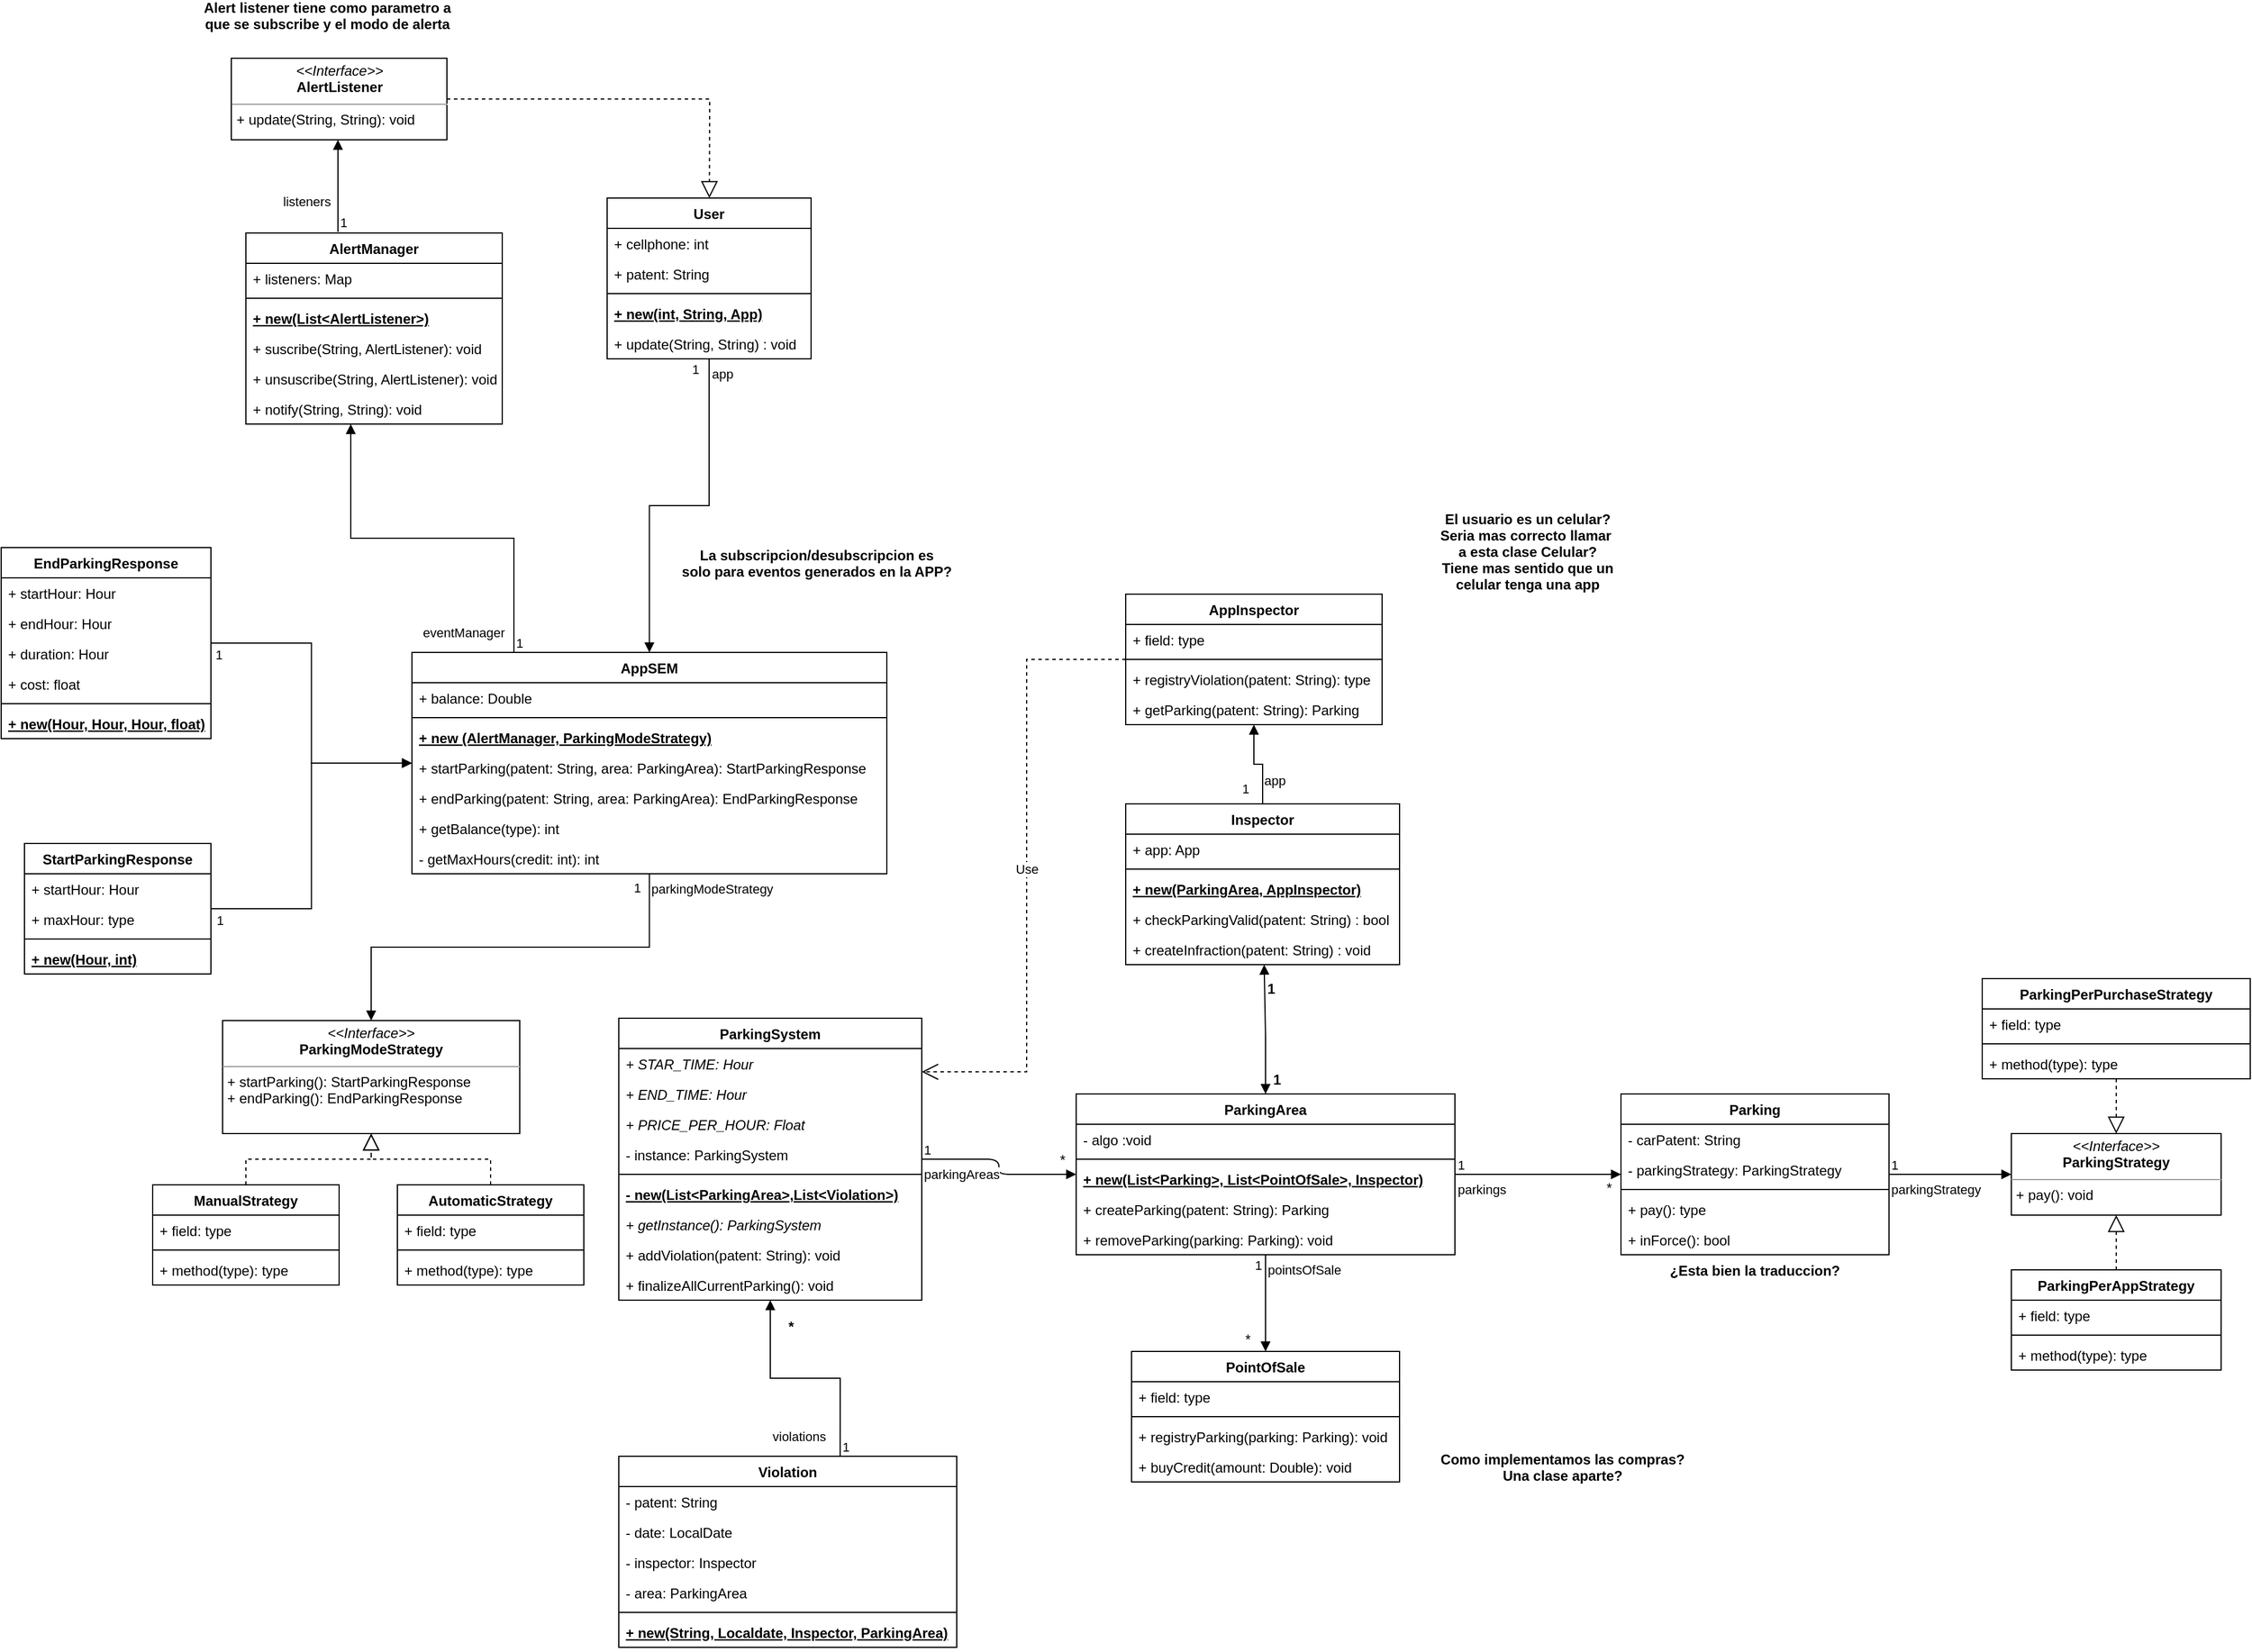 <mxfile version="15.4.0" type="device"><diagram id="GMEx37CKDICYmWVqOuIZ" name="Page-1"><mxGraphModel dx="2201" dy="1949" grid="1" gridSize="10" guides="1" tooltips="1" connect="1" arrows="1" fold="1" page="1" pageScale="1" pageWidth="850" pageHeight="1100" math="0" shadow="0"><root><mxCell id="0"/><mxCell id="1" parent="0"/><mxCell id="u4F1EandDgzio56QneHj-1" value="ParkingSystem" style="swimlane;fontStyle=1;align=center;verticalAlign=top;childLayout=stackLayout;horizontal=1;startSize=26;horizontalStack=0;resizeParent=1;resizeParentMax=0;resizeLast=0;collapsible=1;marginBottom=0;" parent="1" vertex="1"><mxGeometry x="10" y="-26" width="260" height="242" as="geometry"/></mxCell><mxCell id="u4F1EandDgzio56QneHj-2" value="+ STAR_TIME: Hour" style="text;strokeColor=none;fillColor=none;align=left;verticalAlign=top;spacingLeft=4;spacingRight=4;overflow=hidden;rotatable=0;points=[[0,0.5],[1,0.5]];portConstraint=eastwest;fontStyle=2" parent="u4F1EandDgzio56QneHj-1" vertex="1"><mxGeometry y="26" width="260" height="26" as="geometry"/></mxCell><mxCell id="u4F1EandDgzio56QneHj-5" value="+ END_TIME: Hour" style="text;strokeColor=none;fillColor=none;align=left;verticalAlign=top;spacingLeft=4;spacingRight=4;overflow=hidden;rotatable=0;points=[[0,0.5],[1,0.5]];portConstraint=eastwest;fontStyle=2" parent="u4F1EandDgzio56QneHj-1" vertex="1"><mxGeometry y="52" width="260" height="26" as="geometry"/></mxCell><mxCell id="u4F1EandDgzio56QneHj-6" value="+ PRICE_PER_HOUR: Float" style="text;strokeColor=none;fillColor=none;align=left;verticalAlign=top;spacingLeft=4;spacingRight=4;overflow=hidden;rotatable=0;points=[[0,0.5],[1,0.5]];portConstraint=eastwest;fontStyle=2" parent="u4F1EandDgzio56QneHj-1" vertex="1"><mxGeometry y="78" width="260" height="26" as="geometry"/></mxCell><mxCell id="B9xKihhxTxYCXN0yQaSQ-7" value="- instance: ParkingSystem" style="text;strokeColor=none;fillColor=none;align=left;verticalAlign=top;spacingLeft=4;spacingRight=4;overflow=hidden;rotatable=0;points=[[0,0.5],[1,0.5]];portConstraint=eastwest;fontStyle=0" parent="u4F1EandDgzio56QneHj-1" vertex="1"><mxGeometry y="104" width="260" height="26" as="geometry"/></mxCell><mxCell id="u4F1EandDgzio56QneHj-3" value="" style="line;strokeWidth=1;fillColor=none;align=left;verticalAlign=middle;spacingTop=-1;spacingLeft=3;spacingRight=3;rotatable=0;labelPosition=right;points=[];portConstraint=eastwest;" parent="u4F1EandDgzio56QneHj-1" vertex="1"><mxGeometry y="130" width="260" height="8" as="geometry"/></mxCell><mxCell id="u4F1EandDgzio56QneHj-4" value="- new(List&lt;ParkingArea&gt;,List&lt;Violation&gt;)" style="text;strokeColor=none;fillColor=none;align=left;verticalAlign=top;spacingLeft=4;spacingRight=4;overflow=hidden;rotatable=0;points=[[0,0.5],[1,0.5]];portConstraint=eastwest;fontStyle=5" parent="u4F1EandDgzio56QneHj-1" vertex="1"><mxGeometry y="138" width="260" height="26" as="geometry"/></mxCell><mxCell id="B9xKihhxTxYCXN0yQaSQ-8" value="+ getInstance(): ParkingSystem" style="text;strokeColor=none;fillColor=none;align=left;verticalAlign=top;spacingLeft=4;spacingRight=4;overflow=hidden;rotatable=0;points=[[0,0.5],[1,0.5]];portConstraint=eastwest;fontStyle=2" parent="u4F1EandDgzio56QneHj-1" vertex="1"><mxGeometry y="164" width="260" height="26" as="geometry"/></mxCell><mxCell id="B9xKihhxTxYCXN0yQaSQ-59" value="+ addViolation(patent: String): void" style="text;strokeColor=none;fillColor=none;align=left;verticalAlign=top;spacingLeft=4;spacingRight=4;overflow=hidden;rotatable=0;points=[[0,0.5],[1,0.5]];portConstraint=eastwest;fontStyle=0" parent="u4F1EandDgzio56QneHj-1" vertex="1"><mxGeometry y="190" width="260" height="26" as="geometry"/></mxCell><mxCell id="B9xKihhxTxYCXN0yQaSQ-60" value="+ finalizeAllCurrentParking(): void" style="text;strokeColor=none;fillColor=none;align=left;verticalAlign=top;spacingLeft=4;spacingRight=4;overflow=hidden;rotatable=0;points=[[0,0.5],[1,0.5]];portConstraint=eastwest;fontStyle=0" parent="u4F1EandDgzio56QneHj-1" vertex="1"><mxGeometry y="216" width="260" height="26" as="geometry"/></mxCell><mxCell id="u4F1EandDgzio56QneHj-8" value="ParkingArea" style="swimlane;fontStyle=1;align=center;verticalAlign=top;childLayout=stackLayout;horizontal=1;startSize=26;horizontalStack=0;resizeParent=1;resizeParentMax=0;resizeLast=0;collapsible=1;marginBottom=0;" parent="1" vertex="1"><mxGeometry x="402.5" y="39" width="325" height="138" as="geometry"/></mxCell><mxCell id="u4F1EandDgzio56QneHj-9" value="- algo :void" style="text;strokeColor=none;fillColor=none;align=left;verticalAlign=top;spacingLeft=4;spacingRight=4;overflow=hidden;rotatable=0;points=[[0,0.5],[1,0.5]];portConstraint=eastwest;" parent="u4F1EandDgzio56QneHj-8" vertex="1"><mxGeometry y="26" width="325" height="26" as="geometry"/></mxCell><mxCell id="u4F1EandDgzio56QneHj-10" value="" style="line;strokeWidth=1;fillColor=none;align=left;verticalAlign=middle;spacingTop=-1;spacingLeft=3;spacingRight=3;rotatable=0;labelPosition=right;points=[];portConstraint=eastwest;" parent="u4F1EandDgzio56QneHj-8" vertex="1"><mxGeometry y="52" width="325" height="8" as="geometry"/></mxCell><mxCell id="u4F1EandDgzio56QneHj-41" value="+ new(List&lt;Parking&gt;, List&lt;PointOfSale&gt;, Inspector)" style="text;strokeColor=none;fillColor=none;align=left;verticalAlign=top;spacingLeft=4;spacingRight=4;overflow=hidden;rotatable=0;points=[[0,0.5],[1,0.5]];portConstraint=eastwest;fontStyle=5" parent="u4F1EandDgzio56QneHj-8" vertex="1"><mxGeometry y="60" width="325" height="26" as="geometry"/></mxCell><mxCell id="u4F1EandDgzio56QneHj-11" value="+ createParking(patent: String): Parking    " style="text;strokeColor=none;fillColor=none;align=left;verticalAlign=top;spacingLeft=4;spacingRight=4;overflow=hidden;rotatable=0;points=[[0,0.5],[1,0.5]];portConstraint=eastwest;" parent="u4F1EandDgzio56QneHj-8" vertex="1"><mxGeometry y="86" width="325" height="26" as="geometry"/></mxCell><mxCell id="u4F1EandDgzio56QneHj-13" value="+ removeParking(parking: Parking): void" style="text;strokeColor=none;fillColor=none;align=left;verticalAlign=top;spacingLeft=4;spacingRight=4;overflow=hidden;rotatable=0;points=[[0,0.5],[1,0.5]];portConstraint=eastwest;" parent="u4F1EandDgzio56QneHj-8" vertex="1"><mxGeometry y="112" width="325" height="26" as="geometry"/></mxCell><mxCell id="u4F1EandDgzio56QneHj-15" value="parkingAreas" style="endArrow=block;endFill=1;html=1;edgeStyle=orthogonalEdgeStyle;align=left;verticalAlign=top;" parent="1" source="u4F1EandDgzio56QneHj-1" target="u4F1EandDgzio56QneHj-8" edge="1"><mxGeometry x="-1" relative="1" as="geometry"><mxPoint x="230" y="220" as="sourcePoint"/><mxPoint x="390" y="220" as="targetPoint"/></mxGeometry></mxCell><mxCell id="u4F1EandDgzio56QneHj-16" value="1" style="edgeLabel;resizable=0;html=1;align=left;verticalAlign=bottom;" parent="u4F1EandDgzio56QneHj-15" connectable="0" vertex="1"><mxGeometry x="-1" relative="1" as="geometry"/></mxCell><mxCell id="u4F1EandDgzio56QneHj-17" value="*" style="text;html=1;strokeColor=none;fillColor=none;align=center;verticalAlign=middle;whiteSpace=wrap;rounded=0;" parent="1" vertex="1"><mxGeometry x="371" y="86" width="40" height="20" as="geometry"/></mxCell><mxCell id="u4F1EandDgzio56QneHj-19" value="Parking" style="swimlane;fontStyle=1;align=center;verticalAlign=top;childLayout=stackLayout;horizontal=1;startSize=26;horizontalStack=0;resizeParent=1;resizeParentMax=0;resizeLast=0;collapsible=1;marginBottom=0;" parent="1" vertex="1"><mxGeometry x="870" y="39" width="230" height="138" as="geometry"/></mxCell><mxCell id="u4F1EandDgzio56QneHj-20" value="- carPatent: String" style="text;strokeColor=none;fillColor=none;align=left;verticalAlign=top;spacingLeft=4;spacingRight=4;overflow=hidden;rotatable=0;points=[[0,0.5],[1,0.5]];portConstraint=eastwest;" parent="u4F1EandDgzio56QneHj-19" vertex="1"><mxGeometry y="26" width="230" height="26" as="geometry"/></mxCell><mxCell id="B9xKihhxTxYCXN0yQaSQ-6" value="- parkingStrategy: ParkingStrategy" style="text;strokeColor=none;fillColor=none;align=left;verticalAlign=top;spacingLeft=4;spacingRight=4;overflow=hidden;rotatable=0;points=[[0,0.5],[1,0.5]];portConstraint=eastwest;" parent="u4F1EandDgzio56QneHj-19" vertex="1"><mxGeometry y="52" width="230" height="26" as="geometry"/></mxCell><mxCell id="u4F1EandDgzio56QneHj-21" value="" style="line;strokeWidth=1;fillColor=none;align=left;verticalAlign=middle;spacingTop=-1;spacingLeft=3;spacingRight=3;rotatable=0;labelPosition=right;points=[];portConstraint=eastwest;" parent="u4F1EandDgzio56QneHj-19" vertex="1"><mxGeometry y="78" width="230" height="8" as="geometry"/></mxCell><mxCell id="u4F1EandDgzio56QneHj-22" value="+ pay(): type&#10;" style="text;strokeColor=none;fillColor=none;align=left;verticalAlign=top;spacingLeft=4;spacingRight=4;overflow=hidden;rotatable=0;points=[[0,0.5],[1,0.5]];portConstraint=eastwest;" parent="u4F1EandDgzio56QneHj-19" vertex="1"><mxGeometry y="86" width="230" height="26" as="geometry"/></mxCell><mxCell id="B9xKihhxTxYCXN0yQaSQ-45" value="+ inForce(): bool&#10;" style="text;strokeColor=none;fillColor=none;align=left;verticalAlign=top;spacingLeft=4;spacingRight=4;overflow=hidden;rotatable=0;points=[[0,0.5],[1,0.5]];portConstraint=eastwest;" parent="u4F1EandDgzio56QneHj-19" vertex="1"><mxGeometry y="112" width="230" height="26" as="geometry"/></mxCell><mxCell id="u4F1EandDgzio56QneHj-23" value="PointOfSale" style="swimlane;fontStyle=1;align=center;verticalAlign=top;childLayout=stackLayout;horizontal=1;startSize=26;horizontalStack=0;resizeParent=1;resizeParentMax=0;resizeLast=0;collapsible=1;marginBottom=0;" parent="1" vertex="1"><mxGeometry x="450" y="260" width="230" height="112" as="geometry"/></mxCell><mxCell id="u4F1EandDgzio56QneHj-24" value="+ field: type" style="text;strokeColor=none;fillColor=none;align=left;verticalAlign=top;spacingLeft=4;spacingRight=4;overflow=hidden;rotatable=0;points=[[0,0.5],[1,0.5]];portConstraint=eastwest;" parent="u4F1EandDgzio56QneHj-23" vertex="1"><mxGeometry y="26" width="230" height="26" as="geometry"/></mxCell><mxCell id="u4F1EandDgzio56QneHj-25" value="" style="line;strokeWidth=1;fillColor=none;align=left;verticalAlign=middle;spacingTop=-1;spacingLeft=3;spacingRight=3;rotatable=0;labelPosition=right;points=[];portConstraint=eastwest;" parent="u4F1EandDgzio56QneHj-23" vertex="1"><mxGeometry y="52" width="230" height="8" as="geometry"/></mxCell><mxCell id="u4F1EandDgzio56QneHj-26" value="+ registryParking(parking: Parking): void" style="text;strokeColor=none;fillColor=none;align=left;verticalAlign=top;spacingLeft=4;spacingRight=4;overflow=hidden;rotatable=0;points=[[0,0.5],[1,0.5]];portConstraint=eastwest;" parent="u4F1EandDgzio56QneHj-23" vertex="1"><mxGeometry y="60" width="230" height="26" as="geometry"/></mxCell><mxCell id="u4F1EandDgzio56QneHj-28" value="+ buyCredit(amount: Double): void" style="text;strokeColor=none;fillColor=none;align=left;verticalAlign=top;spacingLeft=4;spacingRight=4;overflow=hidden;rotatable=0;points=[[0,0.5],[1,0.5]];portConstraint=eastwest;" parent="u4F1EandDgzio56QneHj-23" vertex="1"><mxGeometry y="86" width="230" height="26" as="geometry"/></mxCell><mxCell id="u4F1EandDgzio56QneHj-29" value="ParkingPerAppStrategy" style="swimlane;fontStyle=1;align=center;verticalAlign=top;childLayout=stackLayout;horizontal=1;startSize=26;horizontalStack=0;resizeParent=1;resizeParentMax=0;resizeLast=0;collapsible=1;marginBottom=0;" parent="1" vertex="1"><mxGeometry x="1205" y="190" width="180" height="86" as="geometry"/></mxCell><mxCell id="u4F1EandDgzio56QneHj-30" value="+ field: type" style="text;strokeColor=none;fillColor=none;align=left;verticalAlign=top;spacingLeft=4;spacingRight=4;overflow=hidden;rotatable=0;points=[[0,0.5],[1,0.5]];portConstraint=eastwest;" parent="u4F1EandDgzio56QneHj-29" vertex="1"><mxGeometry y="26" width="180" height="26" as="geometry"/></mxCell><mxCell id="u4F1EandDgzio56QneHj-31" value="" style="line;strokeWidth=1;fillColor=none;align=left;verticalAlign=middle;spacingTop=-1;spacingLeft=3;spacingRight=3;rotatable=0;labelPosition=right;points=[];portConstraint=eastwest;" parent="u4F1EandDgzio56QneHj-29" vertex="1"><mxGeometry y="52" width="180" height="8" as="geometry"/></mxCell><mxCell id="u4F1EandDgzio56QneHj-32" value="+ method(type): type" style="text;strokeColor=none;fillColor=none;align=left;verticalAlign=top;spacingLeft=4;spacingRight=4;overflow=hidden;rotatable=0;points=[[0,0.5],[1,0.5]];portConstraint=eastwest;" parent="u4F1EandDgzio56QneHj-29" vertex="1"><mxGeometry y="60" width="180" height="26" as="geometry"/></mxCell><mxCell id="u4F1EandDgzio56QneHj-33" value="ParkingPerPurchaseStrategy" style="swimlane;fontStyle=1;align=center;verticalAlign=top;childLayout=stackLayout;horizontal=1;startSize=26;horizontalStack=0;resizeParent=1;resizeParentMax=0;resizeLast=0;collapsible=1;marginBottom=0;" parent="1" vertex="1"><mxGeometry x="1180" y="-60" width="230" height="86" as="geometry"/></mxCell><mxCell id="u4F1EandDgzio56QneHj-34" value="+ field: type" style="text;strokeColor=none;fillColor=none;align=left;verticalAlign=top;spacingLeft=4;spacingRight=4;overflow=hidden;rotatable=0;points=[[0,0.5],[1,0.5]];portConstraint=eastwest;" parent="u4F1EandDgzio56QneHj-33" vertex="1"><mxGeometry y="26" width="230" height="26" as="geometry"/></mxCell><mxCell id="u4F1EandDgzio56QneHj-35" value="" style="line;strokeWidth=1;fillColor=none;align=left;verticalAlign=middle;spacingTop=-1;spacingLeft=3;spacingRight=3;rotatable=0;labelPosition=right;points=[];portConstraint=eastwest;" parent="u4F1EandDgzio56QneHj-33" vertex="1"><mxGeometry y="52" width="230" height="8" as="geometry"/></mxCell><mxCell id="u4F1EandDgzio56QneHj-36" value="+ method(type): type" style="text;strokeColor=none;fillColor=none;align=left;verticalAlign=top;spacingLeft=4;spacingRight=4;overflow=hidden;rotatable=0;points=[[0,0.5],[1,0.5]];portConstraint=eastwest;" parent="u4F1EandDgzio56QneHj-33" vertex="1"><mxGeometry y="60" width="230" height="26" as="geometry"/></mxCell><mxCell id="u4F1EandDgzio56QneHj-39" value="parkings" style="endArrow=block;endFill=1;html=1;edgeStyle=orthogonalEdgeStyle;align=left;verticalAlign=top;" parent="1" source="u4F1EandDgzio56QneHj-8" target="u4F1EandDgzio56QneHj-19" edge="1"><mxGeometry x="-1" relative="1" as="geometry"><mxPoint x="510" y="220" as="sourcePoint"/><mxPoint x="670" y="220" as="targetPoint"/></mxGeometry></mxCell><mxCell id="u4F1EandDgzio56QneHj-40" value="1" style="edgeLabel;resizable=0;html=1;align=left;verticalAlign=bottom;" parent="u4F1EandDgzio56QneHj-39" connectable="0" vertex="1"><mxGeometry x="-1" relative="1" as="geometry"/></mxCell><mxCell id="u4F1EandDgzio56QneHj-43" value="*" style="text;html=1;strokeColor=none;fillColor=none;align=center;verticalAlign=middle;whiteSpace=wrap;rounded=0;" parent="1" vertex="1"><mxGeometry x="840" y="110" width="40" height="20" as="geometry"/></mxCell><mxCell id="u4F1EandDgzio56QneHj-44" value="pointsOfSale" style="endArrow=block;endFill=1;html=1;edgeStyle=orthogonalEdgeStyle;align=left;verticalAlign=top;" parent="1" source="u4F1EandDgzio56QneHj-8" target="u4F1EandDgzio56QneHj-23" edge="1"><mxGeometry x="-1" relative="1" as="geometry"><mxPoint x="490" y="230" as="sourcePoint"/><mxPoint x="650" y="230" as="targetPoint"/></mxGeometry></mxCell><mxCell id="u4F1EandDgzio56QneHj-45" value="1" style="edgeLabel;resizable=0;html=1;align=left;verticalAlign=bottom;" parent="u4F1EandDgzio56QneHj-44" connectable="0" vertex="1"><mxGeometry x="-1" relative="1" as="geometry"><mxPoint x="-11" y="17" as="offset"/></mxGeometry></mxCell><mxCell id="u4F1EandDgzio56QneHj-46" value="*" style="text;html=1;strokeColor=none;fillColor=none;align=center;verticalAlign=middle;whiteSpace=wrap;rounded=0;" parent="1" vertex="1"><mxGeometry x="530" y="240" width="40" height="20" as="geometry"/></mxCell><mxCell id="B9xKihhxTxYCXN0yQaSQ-2" value="" style="endArrow=block;dashed=1;endFill=0;endSize=12;html=1;rounded=0;" parent="1" source="u4F1EandDgzio56QneHj-29" target="B9xKihhxTxYCXN0yQaSQ-4" edge="1"><mxGeometry width="160" relative="1" as="geometry"><mxPoint x="1060" y="239" as="sourcePoint"/><mxPoint x="1295" y="133" as="targetPoint"/></mxGeometry></mxCell><mxCell id="B9xKihhxTxYCXN0yQaSQ-3" value="" style="endArrow=block;dashed=1;endFill=0;endSize=12;html=1;rounded=0;" parent="1" source="u4F1EandDgzio56QneHj-33" target="B9xKihhxTxYCXN0yQaSQ-4" edge="1"><mxGeometry width="160" relative="1" as="geometry"><mxPoint x="1060" y="239" as="sourcePoint"/><mxPoint x="1295" y="83" as="targetPoint"/></mxGeometry></mxCell><mxCell id="B9xKihhxTxYCXN0yQaSQ-4" value="&lt;p style=&quot;margin: 0px ; margin-top: 4px ; text-align: center&quot;&gt;&lt;i&gt;&amp;lt;&amp;lt;Interface&amp;gt;&amp;gt;&lt;/i&gt;&lt;br&gt;&lt;b&gt;ParkingStrategy&lt;/b&gt;&lt;/p&gt;&lt;hr size=&quot;1&quot;&gt;&lt;p style=&quot;margin: 0px ; margin-left: 4px&quot;&gt;&lt;/p&gt;&lt;p style=&quot;margin: 0px ; margin-left: 4px&quot;&gt;+ pay(): void&lt;br&gt;&lt;/p&gt;" style="verticalAlign=top;align=left;overflow=fill;fontSize=12;fontFamily=Helvetica;html=1;" parent="1" vertex="1"><mxGeometry x="1205" y="73" width="180" height="70" as="geometry"/></mxCell><mxCell id="B9xKihhxTxYCXN0yQaSQ-9" value="AppSEM" style="swimlane;fontStyle=1;align=center;verticalAlign=top;childLayout=stackLayout;horizontal=1;startSize=26;horizontalStack=0;resizeParent=1;resizeParentMax=0;resizeLast=0;collapsible=1;marginBottom=0;" parent="1" vertex="1"><mxGeometry x="-167.5" y="-340" width="407.5" height="190" as="geometry"/></mxCell><mxCell id="B9xKihhxTxYCXN0yQaSQ-10" value="+ balance: Double" style="text;strokeColor=none;fillColor=none;align=left;verticalAlign=top;spacingLeft=4;spacingRight=4;overflow=hidden;rotatable=0;points=[[0,0.5],[1,0.5]];portConstraint=eastwest;" parent="B9xKihhxTxYCXN0yQaSQ-9" vertex="1"><mxGeometry y="26" width="407.5" height="26" as="geometry"/></mxCell><mxCell id="B9xKihhxTxYCXN0yQaSQ-11" value="" style="line;strokeWidth=1;fillColor=none;align=left;verticalAlign=middle;spacingTop=-1;spacingLeft=3;spacingRight=3;rotatable=0;labelPosition=right;points=[];portConstraint=eastwest;" parent="B9xKihhxTxYCXN0yQaSQ-9" vertex="1"><mxGeometry y="52" width="407.5" height="8" as="geometry"/></mxCell><mxCell id="B9xKihhxTxYCXN0yQaSQ-89" value="+ new (AlertManager, ParkingModeStrategy)" style="text;strokeColor=none;fillColor=none;align=left;verticalAlign=top;spacingLeft=4;spacingRight=4;overflow=hidden;rotatable=0;points=[[0,0.5],[1,0.5]];portConstraint=eastwest;fontStyle=5" parent="B9xKihhxTxYCXN0yQaSQ-9" vertex="1"><mxGeometry y="60" width="407.5" height="26" as="geometry"/></mxCell><mxCell id="B9xKihhxTxYCXN0yQaSQ-12" value="+ startParking(patent: String, area: ParkingArea): StartParkingResponse" style="text;strokeColor=none;fillColor=none;align=left;verticalAlign=top;spacingLeft=4;spacingRight=4;overflow=hidden;rotatable=0;points=[[0,0.5],[1,0.5]];portConstraint=eastwest;" parent="B9xKihhxTxYCXN0yQaSQ-9" vertex="1"><mxGeometry y="86" width="407.5" height="26" as="geometry"/></mxCell><mxCell id="B9xKihhxTxYCXN0yQaSQ-13" value="+ endParking(patent: String, area: ParkingArea): EndParkingResponse" style="text;strokeColor=none;fillColor=none;align=left;verticalAlign=top;spacingLeft=4;spacingRight=4;overflow=hidden;rotatable=0;points=[[0,0.5],[1,0.5]];portConstraint=eastwest;" parent="B9xKihhxTxYCXN0yQaSQ-9" vertex="1"><mxGeometry y="112" width="407.5" height="26" as="geometry"/></mxCell><mxCell id="B9xKihhxTxYCXN0yQaSQ-14" value="+ getBalance(type): int" style="text;strokeColor=none;fillColor=none;align=left;verticalAlign=top;spacingLeft=4;spacingRight=4;overflow=hidden;rotatable=0;points=[[0,0.5],[1,0.5]];portConstraint=eastwest;" parent="B9xKihhxTxYCXN0yQaSQ-9" vertex="1"><mxGeometry y="138" width="407.5" height="26" as="geometry"/></mxCell><mxCell id="B9xKihhxTxYCXN0yQaSQ-23" value="- getMaxHours(credit: int): int" style="text;strokeColor=none;fillColor=none;align=left;verticalAlign=top;spacingLeft=4;spacingRight=4;overflow=hidden;rotatable=0;points=[[0,0.5],[1,0.5]];portConstraint=eastwest;" parent="B9xKihhxTxYCXN0yQaSQ-9" vertex="1"><mxGeometry y="164" width="407.5" height="26" as="geometry"/></mxCell><mxCell id="B9xKihhxTxYCXN0yQaSQ-15" value="StartParkingResponse" style="swimlane;fontStyle=1;align=center;verticalAlign=top;childLayout=stackLayout;horizontal=1;startSize=26;horizontalStack=0;resizeParent=1;resizeParentMax=0;resizeLast=0;collapsible=1;marginBottom=0;" parent="1" vertex="1"><mxGeometry x="-500" y="-176" width="160" height="112" as="geometry"/></mxCell><mxCell id="B9xKihhxTxYCXN0yQaSQ-16" value="+ startHour: Hour" style="text;strokeColor=none;fillColor=none;align=left;verticalAlign=top;spacingLeft=4;spacingRight=4;overflow=hidden;rotatable=0;points=[[0,0.5],[1,0.5]];portConstraint=eastwest;" parent="B9xKihhxTxYCXN0yQaSQ-15" vertex="1"><mxGeometry y="26" width="160" height="26" as="geometry"/></mxCell><mxCell id="B9xKihhxTxYCXN0yQaSQ-28" value="+ maxHour: type" style="text;strokeColor=none;fillColor=none;align=left;verticalAlign=top;spacingLeft=4;spacingRight=4;overflow=hidden;rotatable=0;points=[[0,0.5],[1,0.5]];portConstraint=eastwest;" parent="B9xKihhxTxYCXN0yQaSQ-15" vertex="1"><mxGeometry y="52" width="160" height="26" as="geometry"/></mxCell><mxCell id="B9xKihhxTxYCXN0yQaSQ-17" value="" style="line;strokeWidth=1;fillColor=none;align=left;verticalAlign=middle;spacingTop=-1;spacingLeft=3;spacingRight=3;rotatable=0;labelPosition=right;points=[];portConstraint=eastwest;" parent="B9xKihhxTxYCXN0yQaSQ-15" vertex="1"><mxGeometry y="78" width="160" height="8" as="geometry"/></mxCell><mxCell id="B9xKihhxTxYCXN0yQaSQ-18" value="+ new(Hour, int)" style="text;strokeColor=none;fillColor=none;align=left;verticalAlign=top;spacingLeft=4;spacingRight=4;overflow=hidden;rotatable=0;points=[[0,0.5],[1,0.5]];portConstraint=eastwest;fontStyle=5" parent="B9xKihhxTxYCXN0yQaSQ-15" vertex="1"><mxGeometry y="86" width="160" height="26" as="geometry"/></mxCell><mxCell id="B9xKihhxTxYCXN0yQaSQ-19" value="EndParkingResponse" style="swimlane;fontStyle=1;align=center;verticalAlign=top;childLayout=stackLayout;horizontal=1;startSize=26;horizontalStack=0;resizeParent=1;resizeParentMax=0;resizeLast=0;collapsible=1;marginBottom=0;" parent="1" vertex="1"><mxGeometry x="-520" y="-430" width="180" height="164" as="geometry"/></mxCell><mxCell id="B9xKihhxTxYCXN0yQaSQ-20" value="+ startHour: Hour" style="text;strokeColor=none;fillColor=none;align=left;verticalAlign=top;spacingLeft=4;spacingRight=4;overflow=hidden;rotatable=0;points=[[0,0.5],[1,0.5]];portConstraint=eastwest;" parent="B9xKihhxTxYCXN0yQaSQ-19" vertex="1"><mxGeometry y="26" width="180" height="26" as="geometry"/></mxCell><mxCell id="B9xKihhxTxYCXN0yQaSQ-29" value="+ endHour: Hour" style="text;strokeColor=none;fillColor=none;align=left;verticalAlign=top;spacingLeft=4;spacingRight=4;overflow=hidden;rotatable=0;points=[[0,0.5],[1,0.5]];portConstraint=eastwest;" parent="B9xKihhxTxYCXN0yQaSQ-19" vertex="1"><mxGeometry y="52" width="180" height="26" as="geometry"/></mxCell><mxCell id="B9xKihhxTxYCXN0yQaSQ-30" value="+ duration: Hour" style="text;strokeColor=none;fillColor=none;align=left;verticalAlign=top;spacingLeft=4;spacingRight=4;overflow=hidden;rotatable=0;points=[[0,0.5],[1,0.5]];portConstraint=eastwest;" parent="B9xKihhxTxYCXN0yQaSQ-19" vertex="1"><mxGeometry y="78" width="180" height="26" as="geometry"/></mxCell><mxCell id="B9xKihhxTxYCXN0yQaSQ-31" value="+ cost: float" style="text;strokeColor=none;fillColor=none;align=left;verticalAlign=top;spacingLeft=4;spacingRight=4;overflow=hidden;rotatable=0;points=[[0,0.5],[1,0.5]];portConstraint=eastwest;" parent="B9xKihhxTxYCXN0yQaSQ-19" vertex="1"><mxGeometry y="104" width="180" height="26" as="geometry"/></mxCell><mxCell id="B9xKihhxTxYCXN0yQaSQ-21" value="" style="line;strokeWidth=1;fillColor=none;align=left;verticalAlign=middle;spacingTop=-1;spacingLeft=3;spacingRight=3;rotatable=0;labelPosition=right;points=[];portConstraint=eastwest;" parent="B9xKihhxTxYCXN0yQaSQ-19" vertex="1"><mxGeometry y="130" width="180" height="8" as="geometry"/></mxCell><mxCell id="B9xKihhxTxYCXN0yQaSQ-22" value="+ new(Hour, Hour, Hour, float)" style="text;strokeColor=none;fillColor=none;align=left;verticalAlign=top;spacingLeft=4;spacingRight=4;overflow=hidden;rotatable=0;points=[[0,0.5],[1,0.5]];portConstraint=eastwest;fontStyle=5" parent="B9xKihhxTxYCXN0yQaSQ-19" vertex="1"><mxGeometry y="138" width="180" height="26" as="geometry"/></mxCell><mxCell id="B9xKihhxTxYCXN0yQaSQ-24" value="" style="endArrow=block;endFill=1;html=1;edgeStyle=orthogonalEdgeStyle;align=left;verticalAlign=top;rounded=0;" parent="1" source="B9xKihhxTxYCXN0yQaSQ-15" target="B9xKihhxTxYCXN0yQaSQ-9" edge="1"><mxGeometry x="-0.776" y="40" relative="1" as="geometry"><mxPoint x="240" y="-310" as="sourcePoint"/><mxPoint x="400" y="-310" as="targetPoint"/><mxPoint as="offset"/></mxGeometry></mxCell><mxCell id="B9xKihhxTxYCXN0yQaSQ-25" value="1" style="edgeLabel;resizable=0;html=1;align=left;verticalAlign=bottom;" parent="B9xKihhxTxYCXN0yQaSQ-24" connectable="0" vertex="1"><mxGeometry x="-1" relative="1" as="geometry"><mxPoint x="3" y="18" as="offset"/></mxGeometry></mxCell><mxCell id="B9xKihhxTxYCXN0yQaSQ-26" value="" style="endArrow=block;endFill=1;html=1;edgeStyle=orthogonalEdgeStyle;align=left;verticalAlign=top;rounded=0;" parent="1" source="B9xKihhxTxYCXN0yQaSQ-19" target="B9xKihhxTxYCXN0yQaSQ-9" edge="1"><mxGeometry x="-0.897" y="-60" relative="1" as="geometry"><mxPoint x="240" y="-310" as="sourcePoint"/><mxPoint x="400" y="-310" as="targetPoint"/><mxPoint as="offset"/></mxGeometry></mxCell><mxCell id="B9xKihhxTxYCXN0yQaSQ-27" value="1" style="edgeLabel;resizable=0;html=1;align=left;verticalAlign=bottom;" parent="B9xKihhxTxYCXN0yQaSQ-26" connectable="0" vertex="1"><mxGeometry x="-1" relative="1" as="geometry"><mxPoint x="2" y="18" as="offset"/></mxGeometry></mxCell><mxCell id="B9xKihhxTxYCXN0yQaSQ-34" value="Inspector" style="swimlane;fontStyle=1;align=center;verticalAlign=top;childLayout=stackLayout;horizontal=1;startSize=26;horizontalStack=0;resizeParent=1;resizeParentMax=0;resizeLast=0;collapsible=1;marginBottom=0;" parent="1" vertex="1"><mxGeometry x="445" y="-210" width="235" height="138" as="geometry"/></mxCell><mxCell id="B9xKihhxTxYCXN0yQaSQ-35" value="+ app: App" style="text;strokeColor=none;fillColor=none;align=left;verticalAlign=top;spacingLeft=4;spacingRight=4;overflow=hidden;rotatable=0;points=[[0,0.5],[1,0.5]];portConstraint=eastwest;" parent="B9xKihhxTxYCXN0yQaSQ-34" vertex="1"><mxGeometry y="26" width="235" height="26" as="geometry"/></mxCell><mxCell id="B9xKihhxTxYCXN0yQaSQ-36" value="" style="line;strokeWidth=1;fillColor=none;align=left;verticalAlign=middle;spacingTop=-1;spacingLeft=3;spacingRight=3;rotatable=0;labelPosition=right;points=[];portConstraint=eastwest;" parent="B9xKihhxTxYCXN0yQaSQ-34" vertex="1"><mxGeometry y="52" width="235" height="8" as="geometry"/></mxCell><mxCell id="B9xKihhxTxYCXN0yQaSQ-37" value="+ new(ParkingArea, AppInspector)" style="text;strokeColor=none;fillColor=none;align=left;verticalAlign=top;spacingLeft=4;spacingRight=4;overflow=hidden;rotatable=0;points=[[0,0.5],[1,0.5]];portConstraint=eastwest;fontStyle=5" parent="B9xKihhxTxYCXN0yQaSQ-34" vertex="1"><mxGeometry y="60" width="235" height="26" as="geometry"/></mxCell><mxCell id="B9xKihhxTxYCXN0yQaSQ-47" value="+ checkParkingValid(patent: String) : bool" style="text;strokeColor=none;fillColor=none;align=left;verticalAlign=top;spacingLeft=4;spacingRight=4;overflow=hidden;rotatable=0;points=[[0,0.5],[1,0.5]];portConstraint=eastwest;fontStyle=0" parent="B9xKihhxTxYCXN0yQaSQ-34" vertex="1"><mxGeometry y="86" width="235" height="26" as="geometry"/></mxCell><mxCell id="B9xKihhxTxYCXN0yQaSQ-57" value="+ createInfraction(patent: String) : void" style="text;strokeColor=none;fillColor=none;align=left;verticalAlign=top;spacingLeft=4;spacingRight=4;overflow=hidden;rotatable=0;points=[[0,0.5],[1,0.5]];portConstraint=eastwest;fontStyle=0" parent="B9xKihhxTxYCXN0yQaSQ-34" vertex="1"><mxGeometry y="112" width="235" height="26" as="geometry"/></mxCell><mxCell id="B9xKihhxTxYCXN0yQaSQ-39" value="" style="endArrow=block;startArrow=block;endFill=1;startFill=1;html=1;rounded=0;" parent="1" source="B9xKihhxTxYCXN0yQaSQ-34" target="u4F1EandDgzio56QneHj-8" edge="1"><mxGeometry width="160" relative="1" as="geometry"><mxPoint x="500" y="40" as="sourcePoint"/><mxPoint x="660" y="40" as="targetPoint"/><Array as="points"><mxPoint x="565" y="-10"/></Array></mxGeometry></mxCell><mxCell id="B9xKihhxTxYCXN0yQaSQ-41" value="1" style="text;align=center;fontStyle=1;verticalAlign=middle;spacingLeft=3;spacingRight=3;strokeColor=none;rotatable=0;points=[[0,0.5],[1,0.5]];portConstraint=eastwest;" parent="1" vertex="1"><mxGeometry x="530" y="-65" width="80" height="26" as="geometry"/></mxCell><mxCell id="B9xKihhxTxYCXN0yQaSQ-42" value="1" style="text;align=center;fontStyle=1;verticalAlign=middle;spacingLeft=3;spacingRight=3;strokeColor=none;rotatable=0;points=[[0,0.5],[1,0.5]];portConstraint=eastwest;" parent="1" vertex="1"><mxGeometry x="535" y="13" width="80" height="26" as="geometry"/></mxCell><mxCell id="B9xKihhxTxYCXN0yQaSQ-44" value="¿Esta bien la traduccion?" style="text;align=center;fontStyle=1;verticalAlign=middle;spacingLeft=3;spacingRight=3;strokeColor=none;rotatable=0;points=[[0,0.5],[1,0.5]];portConstraint=eastwest;" parent="1" vertex="1"><mxGeometry x="945" y="177" width="80" height="26" as="geometry"/></mxCell><mxCell id="B9xKihhxTxYCXN0yQaSQ-48" value="AppInspector" style="swimlane;fontStyle=1;align=center;verticalAlign=top;childLayout=stackLayout;horizontal=1;startSize=26;horizontalStack=0;resizeParent=1;resizeParentMax=0;resizeLast=0;collapsible=1;marginBottom=0;" parent="1" vertex="1"><mxGeometry x="445" y="-390" width="220" height="112" as="geometry"/></mxCell><mxCell id="B9xKihhxTxYCXN0yQaSQ-49" value="+ field: type" style="text;strokeColor=none;fillColor=none;align=left;verticalAlign=top;spacingLeft=4;spacingRight=4;overflow=hidden;rotatable=0;points=[[0,0.5],[1,0.5]];portConstraint=eastwest;" parent="B9xKihhxTxYCXN0yQaSQ-48" vertex="1"><mxGeometry y="26" width="220" height="26" as="geometry"/></mxCell><mxCell id="B9xKihhxTxYCXN0yQaSQ-50" value="" style="line;strokeWidth=1;fillColor=none;align=left;verticalAlign=middle;spacingTop=-1;spacingLeft=3;spacingRight=3;rotatable=0;labelPosition=right;points=[];portConstraint=eastwest;" parent="B9xKihhxTxYCXN0yQaSQ-48" vertex="1"><mxGeometry y="52" width="220" height="8" as="geometry"/></mxCell><mxCell id="B9xKihhxTxYCXN0yQaSQ-51" value="+ registryViolation(patent: String): type" style="text;strokeColor=none;fillColor=none;align=left;verticalAlign=top;spacingLeft=4;spacingRight=4;overflow=hidden;rotatable=0;points=[[0,0.5],[1,0.5]];portConstraint=eastwest;" parent="B9xKihhxTxYCXN0yQaSQ-48" vertex="1"><mxGeometry y="60" width="220" height="26" as="geometry"/></mxCell><mxCell id="B9xKihhxTxYCXN0yQaSQ-55" value="+ getParking(patent: String): Parking" style="text;strokeColor=none;fillColor=none;align=left;verticalAlign=top;spacingLeft=4;spacingRight=4;overflow=hidden;rotatable=0;points=[[0,0.5],[1,0.5]];portConstraint=eastwest;" parent="B9xKihhxTxYCXN0yQaSQ-48" vertex="1"><mxGeometry y="86" width="220" height="26" as="geometry"/></mxCell><mxCell id="B9xKihhxTxYCXN0yQaSQ-61" value="User" style="swimlane;fontStyle=1;align=center;verticalAlign=top;childLayout=stackLayout;horizontal=1;startSize=26;horizontalStack=0;resizeParent=1;resizeParentMax=0;resizeLast=0;collapsible=1;marginBottom=0;" parent="1" vertex="1"><mxGeometry y="-730" width="175" height="138" as="geometry"/></mxCell><mxCell id="B9xKihhxTxYCXN0yQaSQ-62" value="+ cellphone: int" style="text;strokeColor=none;fillColor=none;align=left;verticalAlign=top;spacingLeft=4;spacingRight=4;overflow=hidden;rotatable=0;points=[[0,0.5],[1,0.5]];portConstraint=eastwest;" parent="B9xKihhxTxYCXN0yQaSQ-61" vertex="1"><mxGeometry y="26" width="175" height="26" as="geometry"/></mxCell><mxCell id="GRutFDu-okp0kMUJ0biT-13" value="+ patent: String" style="text;strokeColor=none;fillColor=none;align=left;verticalAlign=top;spacingLeft=4;spacingRight=4;overflow=hidden;rotatable=0;points=[[0,0.5],[1,0.5]];portConstraint=eastwest;" vertex="1" parent="B9xKihhxTxYCXN0yQaSQ-61"><mxGeometry y="52" width="175" height="26" as="geometry"/></mxCell><mxCell id="B9xKihhxTxYCXN0yQaSQ-63" value="" style="line;strokeWidth=1;fillColor=none;align=left;verticalAlign=middle;spacingTop=-1;spacingLeft=3;spacingRight=3;rotatable=0;labelPosition=right;points=[];portConstraint=eastwest;" parent="B9xKihhxTxYCXN0yQaSQ-61" vertex="1"><mxGeometry y="78" width="175" height="8" as="geometry"/></mxCell><mxCell id="B9xKihhxTxYCXN0yQaSQ-64" value="+ new(int, String, App)" style="text;strokeColor=none;fillColor=none;align=left;verticalAlign=top;spacingLeft=4;spacingRight=4;overflow=hidden;rotatable=0;points=[[0,0.5],[1,0.5]];portConstraint=eastwest;fontStyle=5" parent="B9xKihhxTxYCXN0yQaSQ-61" vertex="1"><mxGeometry y="86" width="175" height="26" as="geometry"/></mxCell><mxCell id="B9xKihhxTxYCXN0yQaSQ-96" value="+ update(String, String) : void" style="text;strokeColor=none;fillColor=none;align=left;verticalAlign=top;spacingLeft=4;spacingRight=4;overflow=hidden;rotatable=0;points=[[0,0.5],[1,0.5]];portConstraint=eastwest;fontStyle=0" parent="B9xKihhxTxYCXN0yQaSQ-61" vertex="1"><mxGeometry y="112" width="175" height="26" as="geometry"/></mxCell><mxCell id="B9xKihhxTxYCXN0yQaSQ-76" value="AlertManager" style="swimlane;fontStyle=1;align=center;verticalAlign=top;childLayout=stackLayout;horizontal=1;startSize=26;horizontalStack=0;resizeParent=1;resizeParentMax=0;resizeLast=0;collapsible=1;marginBottom=0;" parent="1" vertex="1"><mxGeometry x="-310" y="-700" width="220" height="164" as="geometry"/></mxCell><mxCell id="B9xKihhxTxYCXN0yQaSQ-77" value="+ listeners: Map" style="text;strokeColor=none;fillColor=none;align=left;verticalAlign=top;spacingLeft=4;spacingRight=4;overflow=hidden;rotatable=0;points=[[0,0.5],[1,0.5]];portConstraint=eastwest;" parent="B9xKihhxTxYCXN0yQaSQ-76" vertex="1"><mxGeometry y="26" width="220" height="26" as="geometry"/></mxCell><mxCell id="B9xKihhxTxYCXN0yQaSQ-78" value="" style="line;strokeWidth=1;fillColor=none;align=left;verticalAlign=middle;spacingTop=-1;spacingLeft=3;spacingRight=3;rotatable=0;labelPosition=right;points=[];portConstraint=eastwest;" parent="B9xKihhxTxYCXN0yQaSQ-76" vertex="1"><mxGeometry y="52" width="220" height="8" as="geometry"/></mxCell><mxCell id="B9xKihhxTxYCXN0yQaSQ-86" value="+ new(List&lt;AlertListener&gt;)" style="text;strokeColor=none;fillColor=none;align=left;verticalAlign=top;spacingLeft=4;spacingRight=4;overflow=hidden;rotatable=0;points=[[0,0.5],[1,0.5]];portConstraint=eastwest;fontStyle=5" parent="B9xKihhxTxYCXN0yQaSQ-76" vertex="1"><mxGeometry y="60" width="220" height="26" as="geometry"/></mxCell><mxCell id="B9xKihhxTxYCXN0yQaSQ-79" value="+ suscribe(String, AlertListener): void" style="text;strokeColor=none;fillColor=none;align=left;verticalAlign=top;spacingLeft=4;spacingRight=4;overflow=hidden;rotatable=0;points=[[0,0.5],[1,0.5]];portConstraint=eastwest;" parent="B9xKihhxTxYCXN0yQaSQ-76" vertex="1"><mxGeometry y="86" width="220" height="26" as="geometry"/></mxCell><mxCell id="B9xKihhxTxYCXN0yQaSQ-80" value="+ unsuscribe(String, AlertListener): void" style="text;strokeColor=none;fillColor=none;align=left;verticalAlign=top;spacingLeft=4;spacingRight=4;overflow=hidden;rotatable=0;points=[[0,0.5],[1,0.5]];portConstraint=eastwest;" parent="B9xKihhxTxYCXN0yQaSQ-76" vertex="1"><mxGeometry y="112" width="220" height="26" as="geometry"/></mxCell><mxCell id="B9xKihhxTxYCXN0yQaSQ-81" value="+ notify(String, String): void" style="text;strokeColor=none;fillColor=none;align=left;verticalAlign=top;spacingLeft=4;spacingRight=4;overflow=hidden;rotatable=0;points=[[0,0.5],[1,0.5]];portConstraint=eastwest;" parent="B9xKihhxTxYCXN0yQaSQ-76" vertex="1"><mxGeometry y="138" width="220" height="26" as="geometry"/></mxCell><mxCell id="B9xKihhxTxYCXN0yQaSQ-82" value="&lt;p style=&quot;margin: 0px ; margin-top: 4px ; text-align: center&quot;&gt;&lt;i&gt;&amp;lt;&amp;lt;Interface&amp;gt;&amp;gt;&lt;/i&gt;&lt;br&gt;&lt;b&gt;AlertListener&lt;/b&gt;&lt;/p&gt;&lt;hr size=&quot;1&quot;&gt;&lt;p style=&quot;margin: 0px ; margin-left: 4px&quot;&gt;&lt;/p&gt;&lt;p style=&quot;margin: 0px ; margin-left: 4px&quot;&gt;+ update(String, String): void&lt;br&gt;&lt;/p&gt;" style="verticalAlign=top;align=left;overflow=fill;fontSize=12;fontFamily=Helvetica;html=1;" parent="1" vertex="1"><mxGeometry x="-322.5" y="-850" width="185" height="70" as="geometry"/></mxCell><mxCell id="B9xKihhxTxYCXN0yQaSQ-84" value="listeners" style="endArrow=block;endFill=1;html=1;edgeStyle=orthogonalEdgeStyle;align=left;verticalAlign=top;rounded=0;" parent="1" edge="1"><mxGeometry x="-0.013" y="49" relative="1" as="geometry"><mxPoint x="-231" y="-701" as="sourcePoint"/><mxPoint x="-231" y="-780.0" as="targetPoint"/><mxPoint as="offset"/></mxGeometry></mxCell><mxCell id="B9xKihhxTxYCXN0yQaSQ-85" value="1" style="edgeLabel;resizable=0;html=1;align=left;verticalAlign=bottom;" parent="B9xKihhxTxYCXN0yQaSQ-84" connectable="0" vertex="1"><mxGeometry x="-1" relative="1" as="geometry"/></mxCell><mxCell id="B9xKihhxTxYCXN0yQaSQ-87" value="eventManager" style="endArrow=block;endFill=1;html=1;edgeStyle=orthogonalEdgeStyle;align=left;verticalAlign=top;rounded=0;" parent="1" source="B9xKihhxTxYCXN0yQaSQ-9" target="B9xKihhxTxYCXN0yQaSQ-76" edge="1"><mxGeometry x="0.059" y="68" relative="1" as="geometry"><mxPoint x="-240" y="-440" as="sourcePoint"/><mxPoint x="-80" y="-440" as="targetPoint"/><Array as="points"><mxPoint x="-80" y="-438"/><mxPoint x="-220" y="-438"/></Array><mxPoint as="offset"/></mxGeometry></mxCell><mxCell id="B9xKihhxTxYCXN0yQaSQ-88" value="1" style="edgeLabel;resizable=0;html=1;align=left;verticalAlign=bottom;" parent="B9xKihhxTxYCXN0yQaSQ-87" connectable="0" vertex="1"><mxGeometry x="-1" relative="1" as="geometry"/></mxCell><mxCell id="B9xKihhxTxYCXN0yQaSQ-95" value="" style="endArrow=block;dashed=1;endFill=0;endSize=12;html=1;rounded=0;" parent="1" source="B9xKihhxTxYCXN0yQaSQ-82" edge="1" target="B9xKihhxTxYCXN0yQaSQ-61"><mxGeometry width="160" relative="1" as="geometry"><mxPoint x="-113.5" y="-815.0" as="sourcePoint"/><mxPoint x="589" y="-470" as="targetPoint"/><Array as="points"><mxPoint x="88" y="-815"/></Array></mxGeometry></mxCell><mxCell id="B9xKihhxTxYCXN0yQaSQ-97" value="El usuario es un celular?&#10;Seria mas correcto llamar &#10;a esta clase Celular?&#10;Tiene mas sentido que un&#10;celular tenga una app" style="text;align=center;fontStyle=1;verticalAlign=middle;spacingLeft=3;spacingRight=3;strokeColor=none;rotatable=0;points=[[0,0.5],[1,0.5]];portConstraint=eastwest;" parent="1" vertex="1"><mxGeometry x="750" y="-440" width="80" height="26" as="geometry"/></mxCell><mxCell id="GRutFDu-okp0kMUJ0biT-1" value="&lt;p style=&quot;margin: 0px ; margin-top: 4px ; text-align: center&quot;&gt;&lt;i&gt;&amp;lt;&amp;lt;Interface&amp;gt;&amp;gt;&lt;/i&gt;&lt;br&gt;&lt;b&gt;ParkingModeStrategy&lt;/b&gt;&lt;/p&gt;&lt;hr size=&quot;1&quot;&gt;&lt;p style=&quot;margin: 0px ; margin-left: 4px&quot;&gt;&lt;/p&gt;&lt;p style=&quot;margin: 0px ; margin-left: 4px&quot;&gt;+ startParking(): StartParkingResponse&lt;br&gt;+ endParking(): EndParkingResponse&lt;/p&gt;" style="verticalAlign=top;align=left;overflow=fill;fontSize=12;fontFamily=Helvetica;html=1;" vertex="1" parent="1"><mxGeometry x="-330" y="-24" width="255" height="97" as="geometry"/></mxCell><mxCell id="GRutFDu-okp0kMUJ0biT-2" value="ManualStrategy" style="swimlane;fontStyle=1;align=center;verticalAlign=top;childLayout=stackLayout;horizontal=1;startSize=26;horizontalStack=0;resizeParent=1;resizeParentMax=0;resizeLast=0;collapsible=1;marginBottom=0;" vertex="1" parent="1"><mxGeometry x="-390" y="117" width="160" height="86" as="geometry"/></mxCell><mxCell id="GRutFDu-okp0kMUJ0biT-3" value="+ field: type" style="text;strokeColor=none;fillColor=none;align=left;verticalAlign=top;spacingLeft=4;spacingRight=4;overflow=hidden;rotatable=0;points=[[0,0.5],[1,0.5]];portConstraint=eastwest;" vertex="1" parent="GRutFDu-okp0kMUJ0biT-2"><mxGeometry y="26" width="160" height="26" as="geometry"/></mxCell><mxCell id="GRutFDu-okp0kMUJ0biT-4" value="" style="line;strokeWidth=1;fillColor=none;align=left;verticalAlign=middle;spacingTop=-1;spacingLeft=3;spacingRight=3;rotatable=0;labelPosition=right;points=[];portConstraint=eastwest;" vertex="1" parent="GRutFDu-okp0kMUJ0biT-2"><mxGeometry y="52" width="160" height="8" as="geometry"/></mxCell><mxCell id="GRutFDu-okp0kMUJ0biT-5" value="+ method(type): type" style="text;strokeColor=none;fillColor=none;align=left;verticalAlign=top;spacingLeft=4;spacingRight=4;overflow=hidden;rotatable=0;points=[[0,0.5],[1,0.5]];portConstraint=eastwest;" vertex="1" parent="GRutFDu-okp0kMUJ0biT-2"><mxGeometry y="60" width="160" height="26" as="geometry"/></mxCell><mxCell id="GRutFDu-okp0kMUJ0biT-6" value="AutomaticStrategy" style="swimlane;fontStyle=1;align=center;verticalAlign=top;childLayout=stackLayout;horizontal=1;startSize=26;horizontalStack=0;resizeParent=1;resizeParentMax=0;resizeLast=0;collapsible=1;marginBottom=0;" vertex="1" parent="1"><mxGeometry x="-180" y="117" width="160" height="86" as="geometry"/></mxCell><mxCell id="GRutFDu-okp0kMUJ0biT-7" value="+ field: type" style="text;strokeColor=none;fillColor=none;align=left;verticalAlign=top;spacingLeft=4;spacingRight=4;overflow=hidden;rotatable=0;points=[[0,0.5],[1,0.5]];portConstraint=eastwest;" vertex="1" parent="GRutFDu-okp0kMUJ0biT-6"><mxGeometry y="26" width="160" height="26" as="geometry"/></mxCell><mxCell id="GRutFDu-okp0kMUJ0biT-8" value="" style="line;strokeWidth=1;fillColor=none;align=left;verticalAlign=middle;spacingTop=-1;spacingLeft=3;spacingRight=3;rotatable=0;labelPosition=right;points=[];portConstraint=eastwest;" vertex="1" parent="GRutFDu-okp0kMUJ0biT-6"><mxGeometry y="52" width="160" height="8" as="geometry"/></mxCell><mxCell id="GRutFDu-okp0kMUJ0biT-9" value="+ method(type): type" style="text;strokeColor=none;fillColor=none;align=left;verticalAlign=top;spacingLeft=4;spacingRight=4;overflow=hidden;rotatable=0;points=[[0,0.5],[1,0.5]];portConstraint=eastwest;" vertex="1" parent="GRutFDu-okp0kMUJ0biT-6"><mxGeometry y="60" width="160" height="26" as="geometry"/></mxCell><mxCell id="GRutFDu-okp0kMUJ0biT-11" value="" style="endArrow=block;dashed=1;endFill=0;endSize=12;html=1;rounded=0;edgeStyle=orthogonalEdgeStyle;" edge="1" parent="1" source="GRutFDu-okp0kMUJ0biT-2" target="GRutFDu-okp0kMUJ0biT-1"><mxGeometry width="160" relative="1" as="geometry"><mxPoint x="-180" y="200" as="sourcePoint"/><mxPoint x="-20" y="200" as="targetPoint"/></mxGeometry></mxCell><mxCell id="GRutFDu-okp0kMUJ0biT-12" value="" style="endArrow=block;dashed=1;endFill=0;endSize=12;html=1;rounded=0;edgeStyle=orthogonalEdgeStyle;" edge="1" parent="1" source="GRutFDu-okp0kMUJ0biT-6" target="GRutFDu-okp0kMUJ0biT-1"><mxGeometry width="160" relative="1" as="geometry"><mxPoint x="-130" y="300" as="sourcePoint"/><mxPoint x="-20" y="200" as="targetPoint"/></mxGeometry></mxCell><mxCell id="GRutFDu-okp0kMUJ0biT-14" value="Use" style="endArrow=open;endSize=12;dashed=1;html=1;rounded=0;edgeStyle=orthogonalEdgeStyle;" edge="1" parent="1" source="B9xKihhxTxYCXN0yQaSQ-48" target="u4F1EandDgzio56QneHj-1"><mxGeometry width="160" relative="1" as="geometry"><mxPoint x="120" y="-80" as="sourcePoint"/><mxPoint x="280" y="-80" as="targetPoint"/><Array as="points"><mxPoint x="360" y="-334"/><mxPoint x="360" y="20"/></Array></mxGeometry></mxCell><mxCell id="GRutFDu-okp0kMUJ0biT-15" value="app" style="endArrow=block;endFill=1;html=1;edgeStyle=orthogonalEdgeStyle;align=left;verticalAlign=top;rounded=0;" edge="1" parent="1" source="B9xKihhxTxYCXN0yQaSQ-34" target="B9xKihhxTxYCXN0yQaSQ-48"><mxGeometry x="-0.088" relative="1" as="geometry"><mxPoint x="120" y="-80" as="sourcePoint"/><mxPoint x="280" y="-80" as="targetPoint"/><mxPoint y="1" as="offset"/></mxGeometry></mxCell><mxCell id="GRutFDu-okp0kMUJ0biT-16" value="1" style="edgeLabel;resizable=0;html=1;align=left;verticalAlign=bottom;" connectable="0" vertex="1" parent="GRutFDu-okp0kMUJ0biT-15"><mxGeometry x="-1" relative="1" as="geometry"><mxPoint x="-20" y="-5" as="offset"/></mxGeometry></mxCell><mxCell id="GRutFDu-okp0kMUJ0biT-17" value="Alert listener tiene como parametro a &#10;que se subscribe y el modo de alerta" style="text;align=center;fontStyle=1;verticalAlign=middle;spacingLeft=3;spacingRight=3;strokeColor=none;rotatable=0;points=[[0,0.5],[1,0.5]];portConstraint=eastwest;" vertex="1" parent="1"><mxGeometry x="-280" y="-900" width="80" height="26" as="geometry"/></mxCell><mxCell id="GRutFDu-okp0kMUJ0biT-18" value="app" style="endArrow=block;endFill=1;html=1;edgeStyle=orthogonalEdgeStyle;align=left;verticalAlign=top;rounded=0;" edge="1" parent="1" source="B9xKihhxTxYCXN0yQaSQ-61" target="B9xKihhxTxYCXN0yQaSQ-9"><mxGeometry x="-1" relative="1" as="geometry"><mxPoint x="200" y="-540" as="sourcePoint"/><mxPoint x="220" y="-400" as="targetPoint"/></mxGeometry></mxCell><mxCell id="GRutFDu-okp0kMUJ0biT-19" value="1" style="edgeLabel;resizable=0;html=1;align=left;verticalAlign=bottom;" connectable="0" vertex="1" parent="GRutFDu-okp0kMUJ0biT-18"><mxGeometry x="-1" relative="1" as="geometry"><mxPoint x="-17" y="17" as="offset"/></mxGeometry></mxCell><mxCell id="GRutFDu-okp0kMUJ0biT-20" value="parkingModeStrategy" style="endArrow=block;endFill=1;html=1;edgeStyle=orthogonalEdgeStyle;align=left;verticalAlign=top;rounded=0;" edge="1" parent="1" source="B9xKihhxTxYCXN0yQaSQ-9" target="GRutFDu-okp0kMUJ0biT-1"><mxGeometry x="-1" relative="1" as="geometry"><mxPoint x="60" y="-50" as="sourcePoint"/><mxPoint x="220" y="-50" as="targetPoint"/></mxGeometry></mxCell><mxCell id="GRutFDu-okp0kMUJ0biT-21" value="1" style="edgeLabel;resizable=0;html=1;align=left;verticalAlign=bottom;" connectable="0" vertex="1" parent="GRutFDu-okp0kMUJ0biT-20"><mxGeometry x="-1" relative="1" as="geometry"><mxPoint x="-15" y="20" as="offset"/></mxGeometry></mxCell><mxCell id="GRutFDu-okp0kMUJ0biT-24" value="parkingStrategy" style="endArrow=block;endFill=1;html=1;edgeStyle=orthogonalEdgeStyle;align=left;verticalAlign=top;rounded=0;" edge="1" parent="1" source="u4F1EandDgzio56QneHj-19" target="B9xKihhxTxYCXN0yQaSQ-4"><mxGeometry x="-1" relative="1" as="geometry"><mxPoint x="850" y="120" as="sourcePoint"/><mxPoint x="1010" y="120" as="targetPoint"/></mxGeometry></mxCell><mxCell id="GRutFDu-okp0kMUJ0biT-25" value="1" style="edgeLabel;resizable=0;html=1;align=left;verticalAlign=bottom;" connectable="0" vertex="1" parent="GRutFDu-okp0kMUJ0biT-24"><mxGeometry x="-1" relative="1" as="geometry"/></mxCell><mxCell id="GRutFDu-okp0kMUJ0biT-26" value="Violation" style="swimlane;fontStyle=1;align=center;verticalAlign=top;childLayout=stackLayout;horizontal=1;startSize=26;horizontalStack=0;resizeParent=1;resizeParentMax=0;resizeLast=0;collapsible=1;marginBottom=0;" vertex="1" parent="1"><mxGeometry x="10" y="350" width="290" height="164" as="geometry"/></mxCell><mxCell id="GRutFDu-okp0kMUJ0biT-27" value="- patent: String" style="text;strokeColor=none;fillColor=none;align=left;verticalAlign=top;spacingLeft=4;spacingRight=4;overflow=hidden;rotatable=0;points=[[0,0.5],[1,0.5]];portConstraint=eastwest;" vertex="1" parent="GRutFDu-okp0kMUJ0biT-26"><mxGeometry y="26" width="290" height="26" as="geometry"/></mxCell><mxCell id="GRutFDu-okp0kMUJ0biT-32" value="- date: LocalDate" style="text;strokeColor=none;fillColor=none;align=left;verticalAlign=top;spacingLeft=4;spacingRight=4;overflow=hidden;rotatable=0;points=[[0,0.5],[1,0.5]];portConstraint=eastwest;" vertex="1" parent="GRutFDu-okp0kMUJ0biT-26"><mxGeometry y="52" width="290" height="26" as="geometry"/></mxCell><mxCell id="GRutFDu-okp0kMUJ0biT-33" value="- inspector: Inspector" style="text;strokeColor=none;fillColor=none;align=left;verticalAlign=top;spacingLeft=4;spacingRight=4;overflow=hidden;rotatable=0;points=[[0,0.5],[1,0.5]];portConstraint=eastwest;" vertex="1" parent="GRutFDu-okp0kMUJ0biT-26"><mxGeometry y="78" width="290" height="26" as="geometry"/></mxCell><mxCell id="GRutFDu-okp0kMUJ0biT-34" value="- area: ParkingArea" style="text;strokeColor=none;fillColor=none;align=left;verticalAlign=top;spacingLeft=4;spacingRight=4;overflow=hidden;rotatable=0;points=[[0,0.5],[1,0.5]];portConstraint=eastwest;" vertex="1" parent="GRutFDu-okp0kMUJ0biT-26"><mxGeometry y="104" width="290" height="26" as="geometry"/></mxCell><mxCell id="GRutFDu-okp0kMUJ0biT-28" value="" style="line;strokeWidth=1;fillColor=none;align=left;verticalAlign=middle;spacingTop=-1;spacingLeft=3;spacingRight=3;rotatable=0;labelPosition=right;points=[];portConstraint=eastwest;" vertex="1" parent="GRutFDu-okp0kMUJ0biT-26"><mxGeometry y="130" width="290" height="8" as="geometry"/></mxCell><mxCell id="GRutFDu-okp0kMUJ0biT-29" value="+ new(String, Localdate, Inspector, ParkingArea)" style="text;strokeColor=none;fillColor=none;align=left;verticalAlign=top;spacingLeft=4;spacingRight=4;overflow=hidden;rotatable=0;points=[[0,0.5],[1,0.5]];portConstraint=eastwest;fontStyle=5" vertex="1" parent="GRutFDu-okp0kMUJ0biT-26"><mxGeometry y="138" width="290" height="26" as="geometry"/></mxCell><mxCell id="GRutFDu-okp0kMUJ0biT-35" value="violations" style="endArrow=block;endFill=1;html=1;edgeStyle=orthogonalEdgeStyle;align=left;verticalAlign=top;rounded=0;exitX=0.655;exitY=0;exitDx=0;exitDy=0;exitPerimeter=0;" edge="1" parent="1" source="GRutFDu-okp0kMUJ0biT-26" target="u4F1EandDgzio56QneHj-1"><mxGeometry x="0.309" y="-37" relative="1" as="geometry"><mxPoint x="230" y="390" as="sourcePoint"/><mxPoint x="380" y="160" as="targetPoint"/><mxPoint x="-37" y="37" as="offset"/></mxGeometry></mxCell><mxCell id="GRutFDu-okp0kMUJ0biT-36" value="1" style="edgeLabel;resizable=0;html=1;align=left;verticalAlign=bottom;" connectable="0" vertex="1" parent="GRutFDu-okp0kMUJ0biT-35"><mxGeometry x="-1" relative="1" as="geometry"/></mxCell><mxCell id="GRutFDu-okp0kMUJ0biT-37" value="*" style="text;align=center;fontStyle=1;verticalAlign=middle;spacingLeft=3;spacingRight=3;strokeColor=none;rotatable=0;points=[[0,0.5],[1,0.5]];portConstraint=eastwest;" vertex="1" parent="1"><mxGeometry x="118" y="225" width="80" height="26" as="geometry"/></mxCell><mxCell id="GRutFDu-okp0kMUJ0biT-38" value="La subscripcion/desubscripcion es &#10;solo para eventos generados en la APP?" style="text;align=center;fontStyle=1;verticalAlign=middle;spacingLeft=3;spacingRight=3;strokeColor=none;rotatable=0;points=[[0,0.5],[1,0.5]];portConstraint=eastwest;" vertex="1" parent="1"><mxGeometry x="140" y="-430" width="80" height="26" as="geometry"/></mxCell><mxCell id="GRutFDu-okp0kMUJ0biT-39" value="Como implementamos las compras?&#10;Una clase aparte?" style="text;align=center;fontStyle=1;verticalAlign=middle;spacingLeft=3;spacingRight=3;strokeColor=none;rotatable=0;points=[[0,0.5],[1,0.5]];portConstraint=eastwest;" vertex="1" parent="1"><mxGeometry x="780" y="346" width="80" height="26" as="geometry"/></mxCell></root></mxGraphModel></diagram></mxfile>